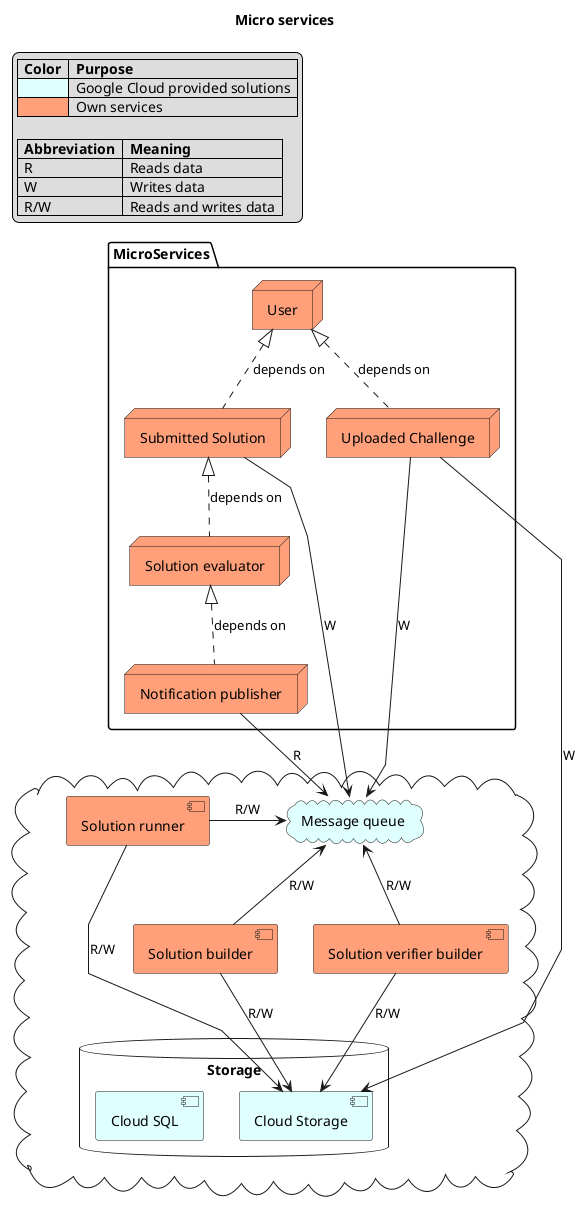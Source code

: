 @startuml Micro Service commponents
title Micro services

skinparam Linetype polyline

folder "MicroServices" {
    node "User" as user #LightSalmon
    node "Submitted Solution" as solution #LightSalmon
    node "Uploaded Challenge" as challenge #LightSalmon
    node "Solution evaluator" as evaluator #LightSalmon
    node "Notification publisher" as notification #LightSalmon
}

cloud {
    cloud "Message queue" as mq #LightCyan
    database "Storage" {
        [Cloud Storage] as storage #LightCyan
        [Cloud SQL] as db #LightCyan
    }
    [Solution builder] as builder #LightSalmon
    [Solution verifier builder] as verifierbuilder #LightSalmon
    [Solution runner] as runner #LightSalmon
}

solution .up.|> user : depends on
challenge .up.|> user : depends on
evaluator .up.|> solution : depends on
notification .up.|> evaluator: depends on


builder -left-> mq : R/W
runner -right-> mq : R/W
solution --> mq : W
notification --> mq : R
verifierbuilder -up-> mq : R/W
challenge -down-> mq : W


builder -down-> storage: R/W
runner -down-> storage : R/W
verifierbuilder -down-> storage: R/W
challenge -down-> storage: W


legend top left
|  **Color**  |  **Purpose**  |
|  <#LightCyan>  |  Google Cloud provided solutions  |
|  <#LightSalmon>  |  Own services  |

|  **Abbreviation**  |  **Meaning**  |
|  R  |  Reads data  |
|  W  |  Writes data  |
|  R/W  |  Reads and writes data  |
endlegend

@enduml